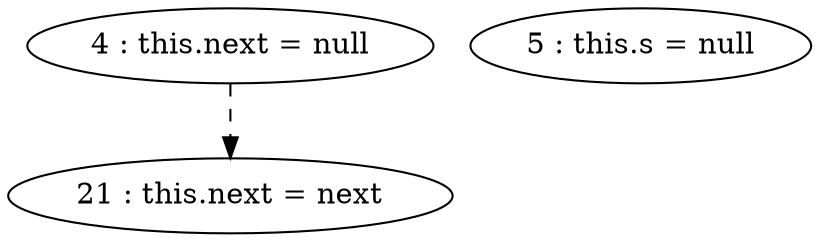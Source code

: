 digraph G {
"4 : this.next = null"
"4 : this.next = null" -> "21 : this.next = next" [style=dashed]
"5 : this.s = null"
"21 : this.next = next"
}